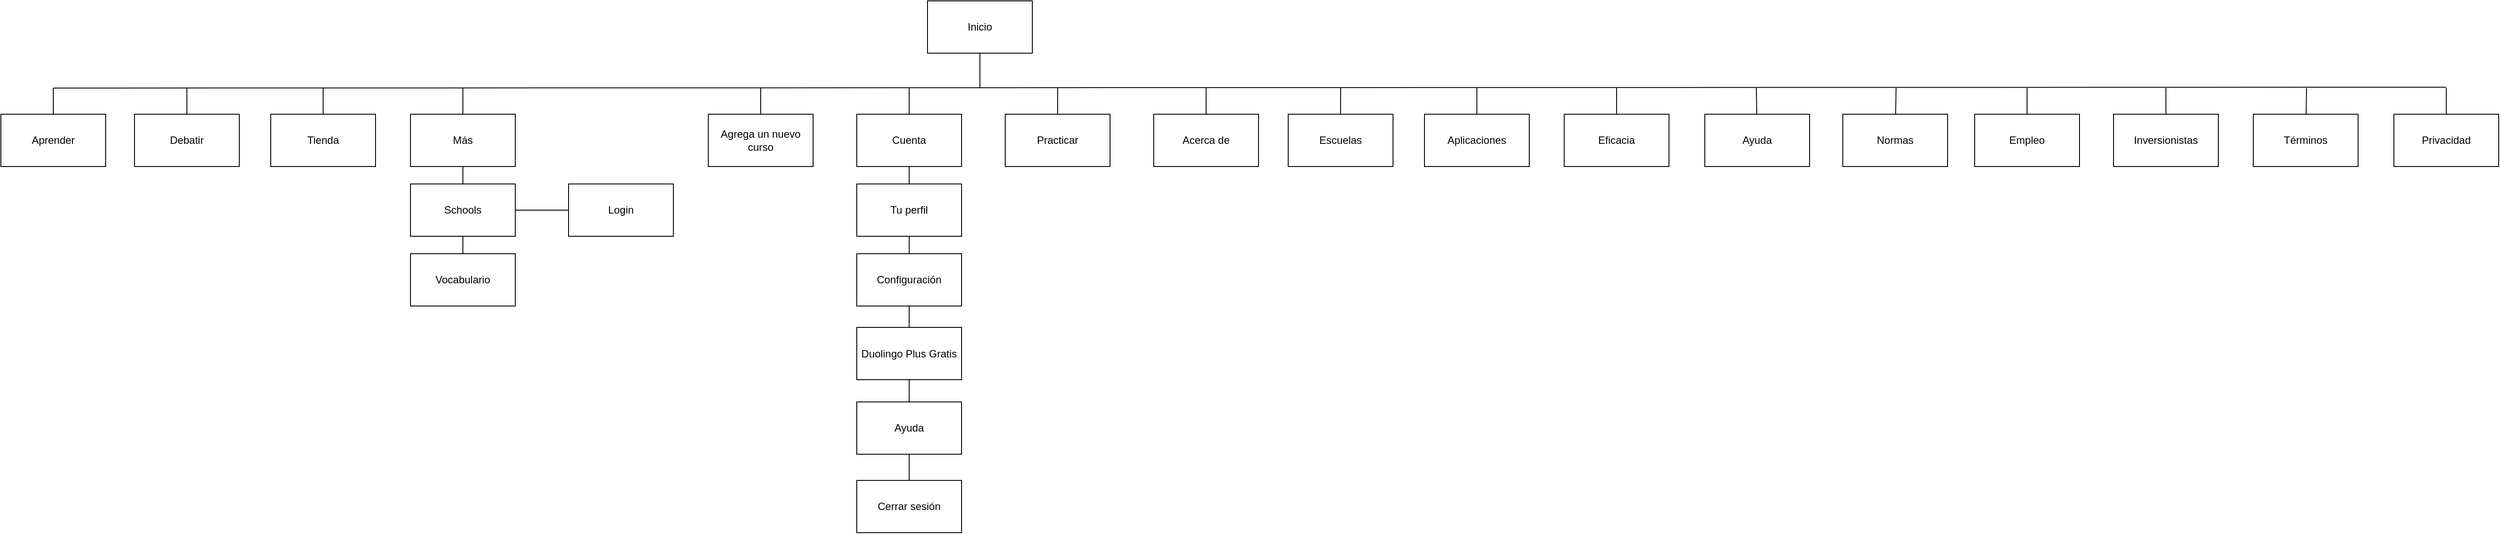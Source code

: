 <mxfile version="15.9.6" type="device"><diagram id="PyfE4G0-nmGcvzAQwS_J" name="Page-1"><mxGraphModel dx="3160" dy="1693" grid="1" gridSize="10" guides="1" tooltips="1" connect="1" arrows="1" fold="1" page="1" pageScale="1" pageWidth="827" pageHeight="1169" math="0" shadow="0"><root><mxCell id="0"/><mxCell id="1" parent="0"/><mxCell id="dUxNGXq-VJFErM1-fM-8-1" value="Inicio" style="rounded=0;whiteSpace=wrap;html=1;" vertex="1" parent="1"><mxGeometry x="1181" y="150" width="120" height="60" as="geometry"/></mxCell><mxCell id="dUxNGXq-VJFErM1-fM-8-2" value="Aprender" style="rounded=0;whiteSpace=wrap;html=1;" vertex="1" parent="1"><mxGeometry x="120" y="280" width="120" height="60" as="geometry"/></mxCell><mxCell id="dUxNGXq-VJFErM1-fM-8-3" value="Debatir" style="rounded=0;whiteSpace=wrap;html=1;" vertex="1" parent="1"><mxGeometry x="273" y="280" width="120" height="60" as="geometry"/></mxCell><mxCell id="dUxNGXq-VJFErM1-fM-8-4" value="Tienda" style="rounded=0;whiteSpace=wrap;html=1;" vertex="1" parent="1"><mxGeometry x="429" y="280" width="120" height="60" as="geometry"/></mxCell><mxCell id="dUxNGXq-VJFErM1-fM-8-5" value="Más" style="rounded=0;whiteSpace=wrap;html=1;" vertex="1" parent="1"><mxGeometry x="589" y="280" width="120" height="60" as="geometry"/></mxCell><mxCell id="dUxNGXq-VJFErM1-fM-8-6" value="Cuenta" style="rounded=0;whiteSpace=wrap;html=1;" vertex="1" parent="1"><mxGeometry x="1100" y="280" width="120" height="60" as="geometry"/></mxCell><mxCell id="dUxNGXq-VJFErM1-fM-8-7" value="Tu perfil" style="rounded=0;whiteSpace=wrap;html=1;" vertex="1" parent="1"><mxGeometry x="1100" y="360" width="120" height="60" as="geometry"/></mxCell><mxCell id="dUxNGXq-VJFErM1-fM-8-8" value="Configuración" style="rounded=0;whiteSpace=wrap;html=1;" vertex="1" parent="1"><mxGeometry x="1100" y="440" width="120" height="60" as="geometry"/></mxCell><mxCell id="dUxNGXq-VJFErM1-fM-8-9" value="Duolingo Plus Gratis" style="rounded=0;whiteSpace=wrap;html=1;" vertex="1" parent="1"><mxGeometry x="1100" y="524.5" width="120" height="60" as="geometry"/></mxCell><mxCell id="dUxNGXq-VJFErM1-fM-8-10" value="Ayuda" style="rounded=0;whiteSpace=wrap;html=1;" vertex="1" parent="1"><mxGeometry x="1100" y="610" width="120" height="60" as="geometry"/></mxCell><mxCell id="dUxNGXq-VJFErM1-fM-8-11" value="Cerrar sesión" style="rounded=0;whiteSpace=wrap;html=1;" vertex="1" parent="1"><mxGeometry x="1100" y="700" width="120" height="60" as="geometry"/></mxCell><mxCell id="dUxNGXq-VJFErM1-fM-8-12" value="Schools" style="rounded=0;whiteSpace=wrap;html=1;" vertex="1" parent="1"><mxGeometry x="589" y="360" width="120" height="60" as="geometry"/></mxCell><mxCell id="dUxNGXq-VJFErM1-fM-8-13" value="Vocabulario" style="rounded=0;whiteSpace=wrap;html=1;" vertex="1" parent="1"><mxGeometry x="589" y="440" width="120" height="60" as="geometry"/></mxCell><mxCell id="dUxNGXq-VJFErM1-fM-8-15" value="Acerca de" style="rounded=0;whiteSpace=wrap;html=1;" vertex="1" parent="1"><mxGeometry x="1440" y="280" width="120" height="60" as="geometry"/></mxCell><mxCell id="dUxNGXq-VJFErM1-fM-8-16" value="Escuelas" style="rounded=0;whiteSpace=wrap;html=1;" vertex="1" parent="1"><mxGeometry x="1594" y="280" width="120" height="60" as="geometry"/></mxCell><mxCell id="dUxNGXq-VJFErM1-fM-8-17" value="Aplicaciones" style="rounded=0;whiteSpace=wrap;html=1;" vertex="1" parent="1"><mxGeometry x="1750" y="280" width="120" height="60" as="geometry"/></mxCell><mxCell id="dUxNGXq-VJFErM1-fM-8-18" value="Eficacia" style="rounded=0;whiteSpace=wrap;html=1;" vertex="1" parent="1"><mxGeometry x="1910" y="280" width="120" height="60" as="geometry"/></mxCell><mxCell id="dUxNGXq-VJFErM1-fM-8-19" value="Ayuda" style="rounded=0;whiteSpace=wrap;html=1;" vertex="1" parent="1"><mxGeometry x="2071" y="280" width="120" height="60" as="geometry"/></mxCell><mxCell id="dUxNGXq-VJFErM1-fM-8-20" value="Normas" style="rounded=0;whiteSpace=wrap;html=1;" vertex="1" parent="1"><mxGeometry x="2229" y="280" width="120" height="60" as="geometry"/></mxCell><mxCell id="dUxNGXq-VJFErM1-fM-8-21" value="Empleo" style="rounded=0;whiteSpace=wrap;html=1;" vertex="1" parent="1"><mxGeometry x="2380" y="280" width="120" height="60" as="geometry"/></mxCell><mxCell id="dUxNGXq-VJFErM1-fM-8-22" value="Inversionistas" style="rounded=0;whiteSpace=wrap;html=1;" vertex="1" parent="1"><mxGeometry x="2539" y="280" width="120" height="60" as="geometry"/></mxCell><mxCell id="dUxNGXq-VJFErM1-fM-8-23" value="Términos" style="rounded=0;whiteSpace=wrap;html=1;" vertex="1" parent="1"><mxGeometry x="2699" y="280" width="120" height="60" as="geometry"/></mxCell><mxCell id="dUxNGXq-VJFErM1-fM-8-24" value="Privacidad" style="rounded=0;whiteSpace=wrap;html=1;" vertex="1" parent="1"><mxGeometry x="2860" y="280" width="120" height="60" as="geometry"/></mxCell><mxCell id="dUxNGXq-VJFErM1-fM-8-25" value="Agrega un nuevo curso" style="rounded=0;whiteSpace=wrap;html=1;" vertex="1" parent="1"><mxGeometry x="930" y="280" width="120" height="60" as="geometry"/></mxCell><mxCell id="dUxNGXq-VJFErM1-fM-8-26" value="Login" style="rounded=0;whiteSpace=wrap;html=1;" vertex="1" parent="1"><mxGeometry x="770" y="360" width="120" height="60" as="geometry"/></mxCell><mxCell id="dUxNGXq-VJFErM1-fM-8-27" value="Practicar" style="rounded=0;whiteSpace=wrap;html=1;" vertex="1" parent="1"><mxGeometry x="1270" y="280" width="120" height="60" as="geometry"/></mxCell><mxCell id="dUxNGXq-VJFErM1-fM-8-28" value="" style="endArrow=none;html=1;rounded=0;entryX=0.5;entryY=1;entryDx=0;entryDy=0;" edge="1" parent="1" target="dUxNGXq-VJFErM1-fM-8-1"><mxGeometry width="50" height="50" relative="1" as="geometry"><mxPoint x="1241" y="250" as="sourcePoint"/><mxPoint x="960" y="360" as="targetPoint"/></mxGeometry></mxCell><mxCell id="dUxNGXq-VJFErM1-fM-8-30" value="" style="endArrow=none;html=1;rounded=0;" edge="1" parent="1"><mxGeometry width="50" height="50" relative="1" as="geometry"><mxPoint x="2920" y="249" as="sourcePoint"/><mxPoint x="180" y="250" as="targetPoint"/></mxGeometry></mxCell><mxCell id="dUxNGXq-VJFErM1-fM-8-31" value="" style="endArrow=none;html=1;rounded=0;exitX=0.5;exitY=0;exitDx=0;exitDy=0;" edge="1" parent="1" source="dUxNGXq-VJFErM1-fM-8-2"><mxGeometry width="50" height="50" relative="1" as="geometry"><mxPoint x="180" y="270" as="sourcePoint"/><mxPoint x="180" y="250" as="targetPoint"/></mxGeometry></mxCell><mxCell id="dUxNGXq-VJFErM1-fM-8-32" value="" style="endArrow=none;html=1;rounded=0;exitX=0.5;exitY=0;exitDx=0;exitDy=0;" edge="1" parent="1" source="dUxNGXq-VJFErM1-fM-8-24"><mxGeometry width="50" height="50" relative="1" as="geometry"><mxPoint x="2870" y="300" as="sourcePoint"/><mxPoint x="2920" y="250" as="targetPoint"/></mxGeometry></mxCell><mxCell id="dUxNGXq-VJFErM1-fM-8-33" value="" style="endArrow=none;html=1;rounded=0;exitX=0.5;exitY=0;exitDx=0;exitDy=0;" edge="1" parent="1" source="dUxNGXq-VJFErM1-fM-8-3"><mxGeometry width="50" height="50" relative="1" as="geometry"><mxPoint x="490" y="390" as="sourcePoint"/><mxPoint x="333" y="250" as="targetPoint"/></mxGeometry></mxCell><mxCell id="dUxNGXq-VJFErM1-fM-8-34" value="" style="endArrow=none;html=1;rounded=0;exitX=0.5;exitY=0;exitDx=0;exitDy=0;" edge="1" parent="1" source="dUxNGXq-VJFErM1-fM-8-4"><mxGeometry width="50" height="50" relative="1" as="geometry"><mxPoint x="710" y="240" as="sourcePoint"/><mxPoint x="489" y="250" as="targetPoint"/></mxGeometry></mxCell><mxCell id="dUxNGXq-VJFErM1-fM-8-35" value="" style="endArrow=none;html=1;rounded=0;exitX=0.5;exitY=0;exitDx=0;exitDy=0;" edge="1" parent="1" source="dUxNGXq-VJFErM1-fM-8-5"><mxGeometry width="50" height="50" relative="1" as="geometry"><mxPoint x="710" y="240" as="sourcePoint"/><mxPoint x="649" y="250" as="targetPoint"/></mxGeometry></mxCell><mxCell id="dUxNGXq-VJFErM1-fM-8-36" value="" style="endArrow=none;html=1;rounded=0;entryX=0.5;entryY=1;entryDx=0;entryDy=0;" edge="1" parent="1" source="dUxNGXq-VJFErM1-fM-8-12" target="dUxNGXq-VJFErM1-fM-8-5"><mxGeometry width="50" height="50" relative="1" as="geometry"><mxPoint x="630" y="410" as="sourcePoint"/><mxPoint x="680" y="360" as="targetPoint"/></mxGeometry></mxCell><mxCell id="dUxNGXq-VJFErM1-fM-8-37" value="" style="endArrow=none;html=1;rounded=0;exitX=0.5;exitY=0;exitDx=0;exitDy=0;entryX=0.5;entryY=1;entryDx=0;entryDy=0;" edge="1" parent="1" source="dUxNGXq-VJFErM1-fM-8-13" target="dUxNGXq-VJFErM1-fM-8-12"><mxGeometry width="50" height="50" relative="1" as="geometry"><mxPoint x="600" y="440" as="sourcePoint"/><mxPoint x="650" y="390" as="targetPoint"/></mxGeometry></mxCell><mxCell id="dUxNGXq-VJFErM1-fM-8-38" value="" style="endArrow=none;html=1;rounded=0;entryX=0;entryY=0.5;entryDx=0;entryDy=0;exitX=1;exitY=0.5;exitDx=0;exitDy=0;" edge="1" parent="1" source="dUxNGXq-VJFErM1-fM-8-12" target="dUxNGXq-VJFErM1-fM-8-26"><mxGeometry width="50" height="50" relative="1" as="geometry"><mxPoint x="640" y="530" as="sourcePoint"/><mxPoint x="690" y="480" as="targetPoint"/></mxGeometry></mxCell><mxCell id="dUxNGXq-VJFErM1-fM-8-39" value="" style="endArrow=none;html=1;rounded=0;" edge="1" parent="1" source="dUxNGXq-VJFErM1-fM-8-25"><mxGeometry width="50" height="50" relative="1" as="geometry"><mxPoint x="1120" y="380" as="sourcePoint"/><mxPoint x="990" y="250" as="targetPoint"/></mxGeometry></mxCell><mxCell id="dUxNGXq-VJFErM1-fM-8-40" value="" style="endArrow=none;html=1;rounded=0;" edge="1" parent="1" source="dUxNGXq-VJFErM1-fM-8-6"><mxGeometry width="50" height="50" relative="1" as="geometry"><mxPoint x="1120" y="380" as="sourcePoint"/><mxPoint x="1160" y="250" as="targetPoint"/></mxGeometry></mxCell><mxCell id="dUxNGXq-VJFErM1-fM-8-41" value="" style="endArrow=none;html=1;rounded=0;entryX=0.5;entryY=1;entryDx=0;entryDy=0;exitX=0.5;exitY=0;exitDx=0;exitDy=0;" edge="1" parent="1" source="dUxNGXq-VJFErM1-fM-8-7" target="dUxNGXq-VJFErM1-fM-8-6"><mxGeometry width="50" height="50" relative="1" as="geometry"><mxPoint x="1080" y="460" as="sourcePoint"/><mxPoint x="1130" y="410" as="targetPoint"/></mxGeometry></mxCell><mxCell id="dUxNGXq-VJFErM1-fM-8-42" value="" style="endArrow=none;html=1;rounded=0;entryX=0.5;entryY=1;entryDx=0;entryDy=0;exitX=0.5;exitY=0;exitDx=0;exitDy=0;" edge="1" parent="1" source="dUxNGXq-VJFErM1-fM-8-8" target="dUxNGXq-VJFErM1-fM-8-7"><mxGeometry width="50" height="50" relative="1" as="geometry"><mxPoint x="1080" y="460" as="sourcePoint"/><mxPoint x="1130" y="410" as="targetPoint"/></mxGeometry></mxCell><mxCell id="dUxNGXq-VJFErM1-fM-8-43" value="" style="endArrow=none;html=1;rounded=0;entryX=0.5;entryY=1;entryDx=0;entryDy=0;exitX=0.5;exitY=0;exitDx=0;exitDy=0;" edge="1" parent="1" source="dUxNGXq-VJFErM1-fM-8-9" target="dUxNGXq-VJFErM1-fM-8-8"><mxGeometry width="50" height="50" relative="1" as="geometry"><mxPoint x="1080" y="460" as="sourcePoint"/><mxPoint x="1130" y="410" as="targetPoint"/></mxGeometry></mxCell><mxCell id="dUxNGXq-VJFErM1-fM-8-44" value="" style="endArrow=none;html=1;rounded=0;entryX=0.5;entryY=1;entryDx=0;entryDy=0;" edge="1" parent="1" source="dUxNGXq-VJFErM1-fM-8-10" target="dUxNGXq-VJFErM1-fM-8-9"><mxGeometry width="50" height="50" relative="1" as="geometry"><mxPoint x="880" y="770" as="sourcePoint"/><mxPoint x="930" y="720" as="targetPoint"/></mxGeometry></mxCell><mxCell id="dUxNGXq-VJFErM1-fM-8-45" value="" style="endArrow=none;html=1;rounded=0;entryX=0.5;entryY=1;entryDx=0;entryDy=0;exitX=0.5;exitY=0;exitDx=0;exitDy=0;" edge="1" parent="1" source="dUxNGXq-VJFErM1-fM-8-11" target="dUxNGXq-VJFErM1-fM-8-10"><mxGeometry width="50" height="50" relative="1" as="geometry"><mxPoint x="880" y="770" as="sourcePoint"/><mxPoint x="930" y="720" as="targetPoint"/></mxGeometry></mxCell><mxCell id="dUxNGXq-VJFErM1-fM-8-46" value="" style="endArrow=none;html=1;rounded=0;exitX=0.5;exitY=0;exitDx=0;exitDy=0;" edge="1" parent="1" source="dUxNGXq-VJFErM1-fM-8-27"><mxGeometry width="50" height="50" relative="1" as="geometry"><mxPoint x="1290" y="610" as="sourcePoint"/><mxPoint x="1330" y="250" as="targetPoint"/></mxGeometry></mxCell><mxCell id="dUxNGXq-VJFErM1-fM-8-47" value="" style="endArrow=none;html=1;rounded=0;" edge="1" parent="1" source="dUxNGXq-VJFErM1-fM-8-15"><mxGeometry width="50" height="50" relative="1" as="geometry"><mxPoint x="1380" y="590" as="sourcePoint"/><mxPoint x="1500" y="250" as="targetPoint"/></mxGeometry></mxCell><mxCell id="dUxNGXq-VJFErM1-fM-8-48" value="" style="endArrow=none;html=1;rounded=0;" edge="1" parent="1" source="dUxNGXq-VJFErM1-fM-8-16"><mxGeometry width="50" height="50" relative="1" as="geometry"><mxPoint x="1380" y="590" as="sourcePoint"/><mxPoint x="1654" y="250" as="targetPoint"/></mxGeometry></mxCell><mxCell id="dUxNGXq-VJFErM1-fM-8-49" value="" style="endArrow=none;html=1;rounded=0;" edge="1" parent="1" source="dUxNGXq-VJFErM1-fM-8-17"><mxGeometry width="50" height="50" relative="1" as="geometry"><mxPoint x="1790" y="400" as="sourcePoint"/><mxPoint x="1810" y="250" as="targetPoint"/></mxGeometry></mxCell><mxCell id="dUxNGXq-VJFErM1-fM-8-50" value="" style="endArrow=none;html=1;rounded=0;" edge="1" parent="1" source="dUxNGXq-VJFErM1-fM-8-18"><mxGeometry width="50" height="50" relative="1" as="geometry"><mxPoint x="1790" y="400" as="sourcePoint"/><mxPoint x="1970" y="250" as="targetPoint"/></mxGeometry></mxCell><mxCell id="dUxNGXq-VJFErM1-fM-8-51" value="" style="endArrow=none;html=1;rounded=0;" edge="1" parent="1" source="dUxNGXq-VJFErM1-fM-8-19"><mxGeometry width="50" height="50" relative="1" as="geometry"><mxPoint x="1800" y="350" as="sourcePoint"/><mxPoint x="2130" y="250" as="targetPoint"/></mxGeometry></mxCell><mxCell id="dUxNGXq-VJFErM1-fM-8-52" value="" style="endArrow=none;html=1;rounded=0;" edge="1" parent="1" source="dUxNGXq-VJFErM1-fM-8-20"><mxGeometry width="50" height="50" relative="1" as="geometry"><mxPoint x="2200" y="300" as="sourcePoint"/><mxPoint x="2290" y="250" as="targetPoint"/></mxGeometry></mxCell><mxCell id="dUxNGXq-VJFErM1-fM-8-53" value="" style="endArrow=none;html=1;rounded=0;" edge="1" parent="1" source="dUxNGXq-VJFErM1-fM-8-21"><mxGeometry width="50" height="50" relative="1" as="geometry"><mxPoint x="2220" y="300" as="sourcePoint"/><mxPoint x="2440" y="250" as="targetPoint"/></mxGeometry></mxCell><mxCell id="dUxNGXq-VJFErM1-fM-8-54" value="" style="endArrow=none;html=1;rounded=0;entryX=0.5;entryY=0;entryDx=0;entryDy=0;" edge="1" parent="1" target="dUxNGXq-VJFErM1-fM-8-22"><mxGeometry width="50" height="50" relative="1" as="geometry"><mxPoint x="2599" y="250" as="sourcePoint"/><mxPoint x="2390" y="250" as="targetPoint"/></mxGeometry></mxCell><mxCell id="dUxNGXq-VJFErM1-fM-8-55" value="" style="endArrow=none;html=1;rounded=0;" edge="1" parent="1" source="dUxNGXq-VJFErM1-fM-8-23"><mxGeometry width="50" height="50" relative="1" as="geometry"><mxPoint x="2490" y="290" as="sourcePoint"/><mxPoint x="2760" y="250" as="targetPoint"/></mxGeometry></mxCell></root></mxGraphModel></diagram></mxfile>